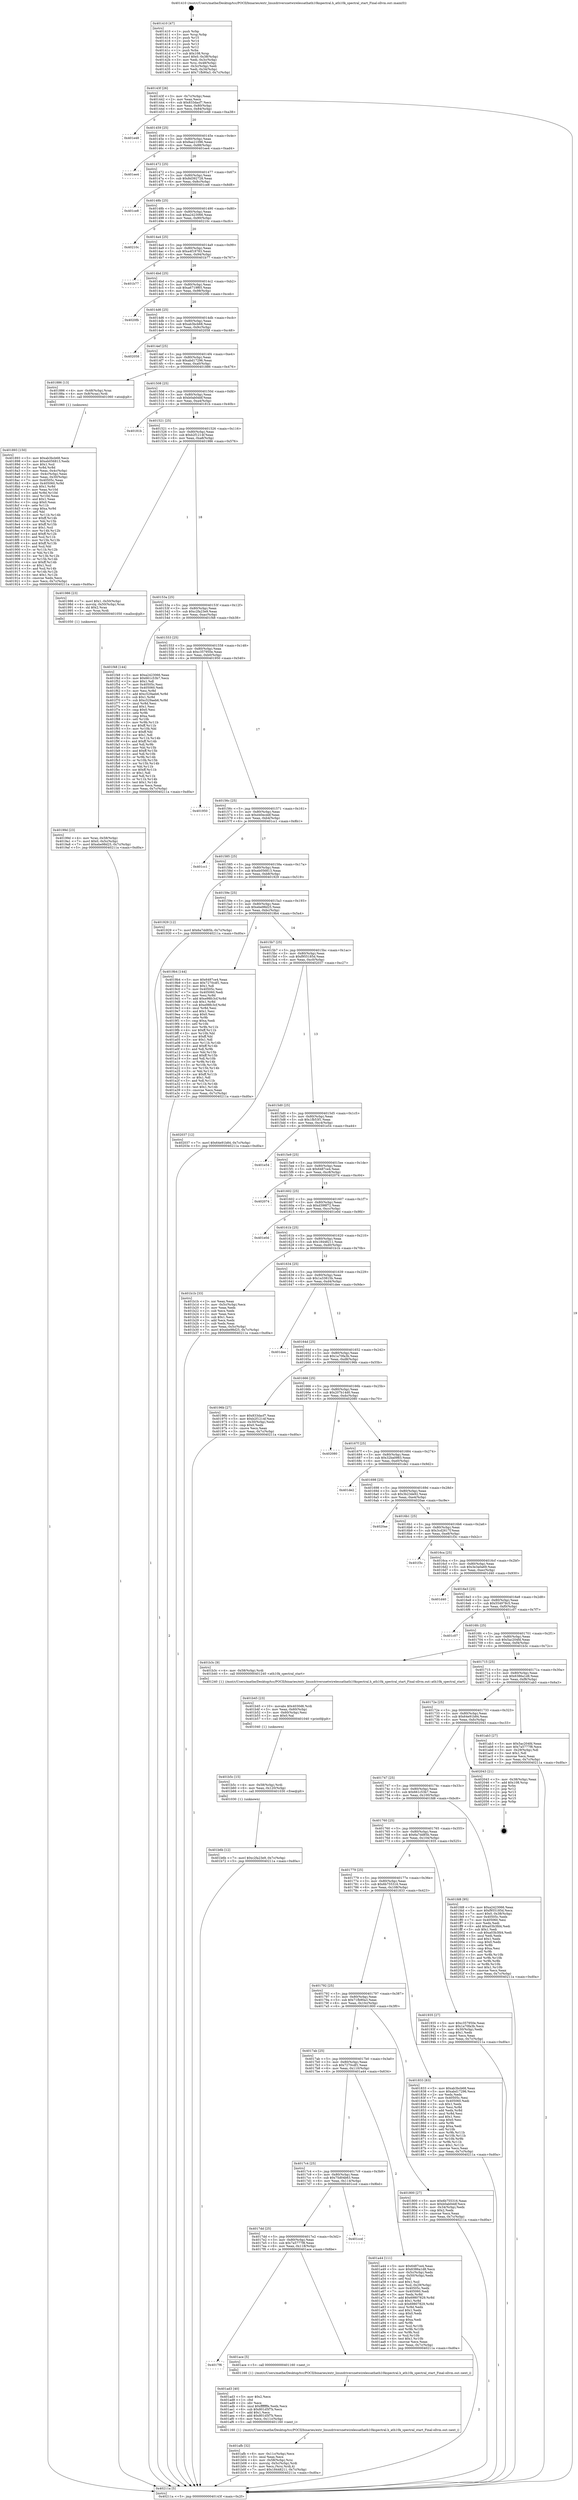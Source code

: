 digraph "0x401410" {
  label = "0x401410 (/mnt/c/Users/mathe/Desktop/tcc/POCII/binaries/extr_linuxdriversnetwirelessathath10kspectral.h_ath10k_spectral_start_Final-ollvm.out::main(0))"
  labelloc = "t"
  node[shape=record]

  Entry [label="",width=0.3,height=0.3,shape=circle,fillcolor=black,style=filled]
  "0x40143f" [label="{
     0x40143f [26]\l
     | [instrs]\l
     &nbsp;&nbsp;0x40143f \<+3\>: mov -0x7c(%rbp),%eax\l
     &nbsp;&nbsp;0x401442 \<+2\>: mov %eax,%ecx\l
     &nbsp;&nbsp;0x401444 \<+6\>: sub $0x833dacf7,%ecx\l
     &nbsp;&nbsp;0x40144a \<+3\>: mov %eax,-0x80(%rbp)\l
     &nbsp;&nbsp;0x40144d \<+6\>: mov %ecx,-0x84(%rbp)\l
     &nbsp;&nbsp;0x401453 \<+6\>: je 0000000000401e48 \<main+0xa38\>\l
  }"]
  "0x401e48" [label="{
     0x401e48\l
  }", style=dashed]
  "0x401459" [label="{
     0x401459 [25]\l
     | [instrs]\l
     &nbsp;&nbsp;0x401459 \<+5\>: jmp 000000000040145e \<main+0x4e\>\l
     &nbsp;&nbsp;0x40145e \<+3\>: mov -0x80(%rbp),%eax\l
     &nbsp;&nbsp;0x401461 \<+5\>: sub $0x8ae21096,%eax\l
     &nbsp;&nbsp;0x401466 \<+6\>: mov %eax,-0x88(%rbp)\l
     &nbsp;&nbsp;0x40146c \<+6\>: je 0000000000401ee4 \<main+0xad4\>\l
  }"]
  Exit [label="",width=0.3,height=0.3,shape=circle,fillcolor=black,style=filled,peripheries=2]
  "0x401ee4" [label="{
     0x401ee4\l
  }", style=dashed]
  "0x401472" [label="{
     0x401472 [25]\l
     | [instrs]\l
     &nbsp;&nbsp;0x401472 \<+5\>: jmp 0000000000401477 \<main+0x67\>\l
     &nbsp;&nbsp;0x401477 \<+3\>: mov -0x80(%rbp),%eax\l
     &nbsp;&nbsp;0x40147a \<+5\>: sub $0x8d392728,%eax\l
     &nbsp;&nbsp;0x40147f \<+6\>: mov %eax,-0x8c(%rbp)\l
     &nbsp;&nbsp;0x401485 \<+6\>: je 0000000000401ce8 \<main+0x8d8\>\l
  }"]
  "0x401b6b" [label="{
     0x401b6b [12]\l
     | [instrs]\l
     &nbsp;&nbsp;0x401b6b \<+7\>: movl $0xc2fa23e9,-0x7c(%rbp)\l
     &nbsp;&nbsp;0x401b72 \<+5\>: jmp 000000000040211a \<main+0xd0a\>\l
  }"]
  "0x401ce8" [label="{
     0x401ce8\l
  }", style=dashed]
  "0x40148b" [label="{
     0x40148b [25]\l
     | [instrs]\l
     &nbsp;&nbsp;0x40148b \<+5\>: jmp 0000000000401490 \<main+0x80\>\l
     &nbsp;&nbsp;0x401490 \<+3\>: mov -0x80(%rbp),%eax\l
     &nbsp;&nbsp;0x401493 \<+5\>: sub $0xa2423066,%eax\l
     &nbsp;&nbsp;0x401498 \<+6\>: mov %eax,-0x90(%rbp)\l
     &nbsp;&nbsp;0x40149e \<+6\>: je 000000000040210c \<main+0xcfc\>\l
  }"]
  "0x401b5c" [label="{
     0x401b5c [15]\l
     | [instrs]\l
     &nbsp;&nbsp;0x401b5c \<+4\>: mov -0x58(%rbp),%rdi\l
     &nbsp;&nbsp;0x401b60 \<+6\>: mov %eax,-0x120(%rbp)\l
     &nbsp;&nbsp;0x401b66 \<+5\>: call 0000000000401030 \<free@plt\>\l
     | [calls]\l
     &nbsp;&nbsp;0x401030 \{1\} (unknown)\l
  }"]
  "0x40210c" [label="{
     0x40210c\l
  }", style=dashed]
  "0x4014a4" [label="{
     0x4014a4 [25]\l
     | [instrs]\l
     &nbsp;&nbsp;0x4014a4 \<+5\>: jmp 00000000004014a9 \<main+0x99\>\l
     &nbsp;&nbsp;0x4014a9 \<+3\>: mov -0x80(%rbp),%eax\l
     &nbsp;&nbsp;0x4014ac \<+5\>: sub $0xa4f18783,%eax\l
     &nbsp;&nbsp;0x4014b1 \<+6\>: mov %eax,-0x94(%rbp)\l
     &nbsp;&nbsp;0x4014b7 \<+6\>: je 0000000000401b77 \<main+0x767\>\l
  }"]
  "0x401b45" [label="{
     0x401b45 [23]\l
     | [instrs]\l
     &nbsp;&nbsp;0x401b45 \<+10\>: movabs $0x4030d6,%rdi\l
     &nbsp;&nbsp;0x401b4f \<+3\>: mov %eax,-0x60(%rbp)\l
     &nbsp;&nbsp;0x401b52 \<+3\>: mov -0x60(%rbp),%esi\l
     &nbsp;&nbsp;0x401b55 \<+2\>: mov $0x0,%al\l
     &nbsp;&nbsp;0x401b57 \<+5\>: call 0000000000401040 \<printf@plt\>\l
     | [calls]\l
     &nbsp;&nbsp;0x401040 \{1\} (unknown)\l
  }"]
  "0x401b77" [label="{
     0x401b77\l
  }", style=dashed]
  "0x4014bd" [label="{
     0x4014bd [25]\l
     | [instrs]\l
     &nbsp;&nbsp;0x4014bd \<+5\>: jmp 00000000004014c2 \<main+0xb2\>\l
     &nbsp;&nbsp;0x4014c2 \<+3\>: mov -0x80(%rbp),%eax\l
     &nbsp;&nbsp;0x4014c5 \<+5\>: sub $0xa6719f65,%eax\l
     &nbsp;&nbsp;0x4014ca \<+6\>: mov %eax,-0x98(%rbp)\l
     &nbsp;&nbsp;0x4014d0 \<+6\>: je 00000000004020fb \<main+0xceb\>\l
  }"]
  "0x401afb" [label="{
     0x401afb [32]\l
     | [instrs]\l
     &nbsp;&nbsp;0x401afb \<+6\>: mov -0x11c(%rbp),%ecx\l
     &nbsp;&nbsp;0x401b01 \<+3\>: imul %eax,%ecx\l
     &nbsp;&nbsp;0x401b04 \<+4\>: mov -0x58(%rbp),%rsi\l
     &nbsp;&nbsp;0x401b08 \<+4\>: movslq -0x5c(%rbp),%rdi\l
     &nbsp;&nbsp;0x401b0c \<+3\>: mov %ecx,(%rsi,%rdi,4)\l
     &nbsp;&nbsp;0x401b0f \<+7\>: movl $0x18448211,-0x7c(%rbp)\l
     &nbsp;&nbsp;0x401b16 \<+5\>: jmp 000000000040211a \<main+0xd0a\>\l
  }"]
  "0x4020fb" [label="{
     0x4020fb\l
  }", style=dashed]
  "0x4014d6" [label="{
     0x4014d6 [25]\l
     | [instrs]\l
     &nbsp;&nbsp;0x4014d6 \<+5\>: jmp 00000000004014db \<main+0xcb\>\l
     &nbsp;&nbsp;0x4014db \<+3\>: mov -0x80(%rbp),%eax\l
     &nbsp;&nbsp;0x4014de \<+5\>: sub $0xab3bcb68,%eax\l
     &nbsp;&nbsp;0x4014e3 \<+6\>: mov %eax,-0x9c(%rbp)\l
     &nbsp;&nbsp;0x4014e9 \<+6\>: je 0000000000402058 \<main+0xc48\>\l
  }"]
  "0x401ad3" [label="{
     0x401ad3 [40]\l
     | [instrs]\l
     &nbsp;&nbsp;0x401ad3 \<+5\>: mov $0x2,%ecx\l
     &nbsp;&nbsp;0x401ad8 \<+1\>: cltd\l
     &nbsp;&nbsp;0x401ad9 \<+2\>: idiv %ecx\l
     &nbsp;&nbsp;0x401adb \<+6\>: imul $0xfffffffe,%edx,%ecx\l
     &nbsp;&nbsp;0x401ae1 \<+6\>: sub $0x801d5f7b,%ecx\l
     &nbsp;&nbsp;0x401ae7 \<+3\>: add $0x1,%ecx\l
     &nbsp;&nbsp;0x401aea \<+6\>: add $0x801d5f7b,%ecx\l
     &nbsp;&nbsp;0x401af0 \<+6\>: mov %ecx,-0x11c(%rbp)\l
     &nbsp;&nbsp;0x401af6 \<+5\>: call 0000000000401160 \<next_i\>\l
     | [calls]\l
     &nbsp;&nbsp;0x401160 \{1\} (/mnt/c/Users/mathe/Desktop/tcc/POCII/binaries/extr_linuxdriversnetwirelessathath10kspectral.h_ath10k_spectral_start_Final-ollvm.out::next_i)\l
  }"]
  "0x402058" [label="{
     0x402058\l
  }", style=dashed]
  "0x4014ef" [label="{
     0x4014ef [25]\l
     | [instrs]\l
     &nbsp;&nbsp;0x4014ef \<+5\>: jmp 00000000004014f4 \<main+0xe4\>\l
     &nbsp;&nbsp;0x4014f4 \<+3\>: mov -0x80(%rbp),%eax\l
     &nbsp;&nbsp;0x4014f7 \<+5\>: sub $0xabd17296,%eax\l
     &nbsp;&nbsp;0x4014fc \<+6\>: mov %eax,-0xa0(%rbp)\l
     &nbsp;&nbsp;0x401502 \<+6\>: je 0000000000401886 \<main+0x476\>\l
  }"]
  "0x4017f6" [label="{
     0x4017f6\l
  }", style=dashed]
  "0x401886" [label="{
     0x401886 [13]\l
     | [instrs]\l
     &nbsp;&nbsp;0x401886 \<+4\>: mov -0x48(%rbp),%rax\l
     &nbsp;&nbsp;0x40188a \<+4\>: mov 0x8(%rax),%rdi\l
     &nbsp;&nbsp;0x40188e \<+5\>: call 0000000000401060 \<atoi@plt\>\l
     | [calls]\l
     &nbsp;&nbsp;0x401060 \{1\} (unknown)\l
  }"]
  "0x401508" [label="{
     0x401508 [25]\l
     | [instrs]\l
     &nbsp;&nbsp;0x401508 \<+5\>: jmp 000000000040150d \<main+0xfd\>\l
     &nbsp;&nbsp;0x40150d \<+3\>: mov -0x80(%rbp),%eax\l
     &nbsp;&nbsp;0x401510 \<+5\>: sub $0xb0ab0ddf,%eax\l
     &nbsp;&nbsp;0x401515 \<+6\>: mov %eax,-0xa4(%rbp)\l
     &nbsp;&nbsp;0x40151b \<+6\>: je 000000000040181b \<main+0x40b\>\l
  }"]
  "0x401ace" [label="{
     0x401ace [5]\l
     | [instrs]\l
     &nbsp;&nbsp;0x401ace \<+5\>: call 0000000000401160 \<next_i\>\l
     | [calls]\l
     &nbsp;&nbsp;0x401160 \{1\} (/mnt/c/Users/mathe/Desktop/tcc/POCII/binaries/extr_linuxdriversnetwirelessathath10kspectral.h_ath10k_spectral_start_Final-ollvm.out::next_i)\l
  }"]
  "0x40181b" [label="{
     0x40181b\l
  }", style=dashed]
  "0x401521" [label="{
     0x401521 [25]\l
     | [instrs]\l
     &nbsp;&nbsp;0x401521 \<+5\>: jmp 0000000000401526 \<main+0x116\>\l
     &nbsp;&nbsp;0x401526 \<+3\>: mov -0x80(%rbp),%eax\l
     &nbsp;&nbsp;0x401529 \<+5\>: sub $0xb2f1214f,%eax\l
     &nbsp;&nbsp;0x40152e \<+6\>: mov %eax,-0xa8(%rbp)\l
     &nbsp;&nbsp;0x401534 \<+6\>: je 0000000000401986 \<main+0x576\>\l
  }"]
  "0x4017dd" [label="{
     0x4017dd [25]\l
     | [instrs]\l
     &nbsp;&nbsp;0x4017dd \<+5\>: jmp 00000000004017e2 \<main+0x3d2\>\l
     &nbsp;&nbsp;0x4017e2 \<+3\>: mov -0x80(%rbp),%eax\l
     &nbsp;&nbsp;0x4017e5 \<+5\>: sub $0x7a5777f8,%eax\l
     &nbsp;&nbsp;0x4017ea \<+6\>: mov %eax,-0x118(%rbp)\l
     &nbsp;&nbsp;0x4017f0 \<+6\>: je 0000000000401ace \<main+0x6be\>\l
  }"]
  "0x401986" [label="{
     0x401986 [23]\l
     | [instrs]\l
     &nbsp;&nbsp;0x401986 \<+7\>: movl $0x1,-0x50(%rbp)\l
     &nbsp;&nbsp;0x40198d \<+4\>: movslq -0x50(%rbp),%rax\l
     &nbsp;&nbsp;0x401991 \<+4\>: shl $0x2,%rax\l
     &nbsp;&nbsp;0x401995 \<+3\>: mov %rax,%rdi\l
     &nbsp;&nbsp;0x401998 \<+5\>: call 0000000000401050 \<malloc@plt\>\l
     | [calls]\l
     &nbsp;&nbsp;0x401050 \{1\} (unknown)\l
  }"]
  "0x40153a" [label="{
     0x40153a [25]\l
     | [instrs]\l
     &nbsp;&nbsp;0x40153a \<+5\>: jmp 000000000040153f \<main+0x12f\>\l
     &nbsp;&nbsp;0x40153f \<+3\>: mov -0x80(%rbp),%eax\l
     &nbsp;&nbsp;0x401542 \<+5\>: sub $0xc2fa23e9,%eax\l
     &nbsp;&nbsp;0x401547 \<+6\>: mov %eax,-0xac(%rbp)\l
     &nbsp;&nbsp;0x40154d \<+6\>: je 0000000000401f48 \<main+0xb38\>\l
  }"]
  "0x401ccd" [label="{
     0x401ccd\l
  }", style=dashed]
  "0x401f48" [label="{
     0x401f48 [144]\l
     | [instrs]\l
     &nbsp;&nbsp;0x401f48 \<+5\>: mov $0xa2423066,%eax\l
     &nbsp;&nbsp;0x401f4d \<+5\>: mov $0x661c53b7,%ecx\l
     &nbsp;&nbsp;0x401f52 \<+2\>: mov $0x1,%dl\l
     &nbsp;&nbsp;0x401f54 \<+7\>: mov 0x40505c,%esi\l
     &nbsp;&nbsp;0x401f5b \<+7\>: mov 0x405060,%edi\l
     &nbsp;&nbsp;0x401f62 \<+3\>: mov %esi,%r8d\l
     &nbsp;&nbsp;0x401f65 \<+7\>: add $0xc529aeb6,%r8d\l
     &nbsp;&nbsp;0x401f6c \<+4\>: sub $0x1,%r8d\l
     &nbsp;&nbsp;0x401f70 \<+7\>: sub $0xc529aeb6,%r8d\l
     &nbsp;&nbsp;0x401f77 \<+4\>: imul %r8d,%esi\l
     &nbsp;&nbsp;0x401f7b \<+3\>: and $0x1,%esi\l
     &nbsp;&nbsp;0x401f7e \<+3\>: cmp $0x0,%esi\l
     &nbsp;&nbsp;0x401f81 \<+4\>: sete %r9b\l
     &nbsp;&nbsp;0x401f85 \<+3\>: cmp $0xa,%edi\l
     &nbsp;&nbsp;0x401f88 \<+4\>: setl %r10b\l
     &nbsp;&nbsp;0x401f8c \<+3\>: mov %r9b,%r11b\l
     &nbsp;&nbsp;0x401f8f \<+4\>: xor $0xff,%r11b\l
     &nbsp;&nbsp;0x401f93 \<+3\>: mov %r10b,%bl\l
     &nbsp;&nbsp;0x401f96 \<+3\>: xor $0xff,%bl\l
     &nbsp;&nbsp;0x401f99 \<+3\>: xor $0x1,%dl\l
     &nbsp;&nbsp;0x401f9c \<+3\>: mov %r11b,%r14b\l
     &nbsp;&nbsp;0x401f9f \<+4\>: and $0xff,%r14b\l
     &nbsp;&nbsp;0x401fa3 \<+3\>: and %dl,%r9b\l
     &nbsp;&nbsp;0x401fa6 \<+3\>: mov %bl,%r15b\l
     &nbsp;&nbsp;0x401fa9 \<+4\>: and $0xff,%r15b\l
     &nbsp;&nbsp;0x401fad \<+3\>: and %dl,%r10b\l
     &nbsp;&nbsp;0x401fb0 \<+3\>: or %r9b,%r14b\l
     &nbsp;&nbsp;0x401fb3 \<+3\>: or %r10b,%r15b\l
     &nbsp;&nbsp;0x401fb6 \<+3\>: xor %r15b,%r14b\l
     &nbsp;&nbsp;0x401fb9 \<+3\>: or %bl,%r11b\l
     &nbsp;&nbsp;0x401fbc \<+4\>: xor $0xff,%r11b\l
     &nbsp;&nbsp;0x401fc0 \<+3\>: or $0x1,%dl\l
     &nbsp;&nbsp;0x401fc3 \<+3\>: and %dl,%r11b\l
     &nbsp;&nbsp;0x401fc6 \<+3\>: or %r11b,%r14b\l
     &nbsp;&nbsp;0x401fc9 \<+4\>: test $0x1,%r14b\l
     &nbsp;&nbsp;0x401fcd \<+3\>: cmovne %ecx,%eax\l
     &nbsp;&nbsp;0x401fd0 \<+3\>: mov %eax,-0x7c(%rbp)\l
     &nbsp;&nbsp;0x401fd3 \<+5\>: jmp 000000000040211a \<main+0xd0a\>\l
  }"]
  "0x401553" [label="{
     0x401553 [25]\l
     | [instrs]\l
     &nbsp;&nbsp;0x401553 \<+5\>: jmp 0000000000401558 \<main+0x148\>\l
     &nbsp;&nbsp;0x401558 \<+3\>: mov -0x80(%rbp),%eax\l
     &nbsp;&nbsp;0x40155b \<+5\>: sub $0xc357950e,%eax\l
     &nbsp;&nbsp;0x401560 \<+6\>: mov %eax,-0xb0(%rbp)\l
     &nbsp;&nbsp;0x401566 \<+6\>: je 0000000000401950 \<main+0x540\>\l
  }"]
  "0x4017c4" [label="{
     0x4017c4 [25]\l
     | [instrs]\l
     &nbsp;&nbsp;0x4017c4 \<+5\>: jmp 00000000004017c9 \<main+0x3b9\>\l
     &nbsp;&nbsp;0x4017c9 \<+3\>: mov -0x80(%rbp),%eax\l
     &nbsp;&nbsp;0x4017cc \<+5\>: sub $0x75d04b63,%eax\l
     &nbsp;&nbsp;0x4017d1 \<+6\>: mov %eax,-0x114(%rbp)\l
     &nbsp;&nbsp;0x4017d7 \<+6\>: je 0000000000401ccd \<main+0x8bd\>\l
  }"]
  "0x401950" [label="{
     0x401950\l
  }", style=dashed]
  "0x40156c" [label="{
     0x40156c [25]\l
     | [instrs]\l
     &nbsp;&nbsp;0x40156c \<+5\>: jmp 0000000000401571 \<main+0x161\>\l
     &nbsp;&nbsp;0x401571 \<+3\>: mov -0x80(%rbp),%eax\l
     &nbsp;&nbsp;0x401574 \<+5\>: sub $0xd40ecddf,%eax\l
     &nbsp;&nbsp;0x401579 \<+6\>: mov %eax,-0xb4(%rbp)\l
     &nbsp;&nbsp;0x40157f \<+6\>: je 0000000000401cc1 \<main+0x8b1\>\l
  }"]
  "0x401a44" [label="{
     0x401a44 [111]\l
     | [instrs]\l
     &nbsp;&nbsp;0x401a44 \<+5\>: mov $0x6487ce4,%eax\l
     &nbsp;&nbsp;0x401a49 \<+5\>: mov $0x6386a1d8,%ecx\l
     &nbsp;&nbsp;0x401a4e \<+3\>: mov -0x5c(%rbp),%edx\l
     &nbsp;&nbsp;0x401a51 \<+3\>: cmp -0x50(%rbp),%edx\l
     &nbsp;&nbsp;0x401a54 \<+4\>: setl %sil\l
     &nbsp;&nbsp;0x401a58 \<+4\>: and $0x1,%sil\l
     &nbsp;&nbsp;0x401a5c \<+4\>: mov %sil,-0x29(%rbp)\l
     &nbsp;&nbsp;0x401a60 \<+7\>: mov 0x40505c,%edx\l
     &nbsp;&nbsp;0x401a67 \<+7\>: mov 0x405060,%edi\l
     &nbsp;&nbsp;0x401a6e \<+3\>: mov %edx,%r8d\l
     &nbsp;&nbsp;0x401a71 \<+7\>: add $0x69807829,%r8d\l
     &nbsp;&nbsp;0x401a78 \<+4\>: sub $0x1,%r8d\l
     &nbsp;&nbsp;0x401a7c \<+7\>: sub $0x69807829,%r8d\l
     &nbsp;&nbsp;0x401a83 \<+4\>: imul %r8d,%edx\l
     &nbsp;&nbsp;0x401a87 \<+3\>: and $0x1,%edx\l
     &nbsp;&nbsp;0x401a8a \<+3\>: cmp $0x0,%edx\l
     &nbsp;&nbsp;0x401a8d \<+4\>: sete %sil\l
     &nbsp;&nbsp;0x401a91 \<+3\>: cmp $0xa,%edi\l
     &nbsp;&nbsp;0x401a94 \<+4\>: setl %r9b\l
     &nbsp;&nbsp;0x401a98 \<+3\>: mov %sil,%r10b\l
     &nbsp;&nbsp;0x401a9b \<+3\>: and %r9b,%r10b\l
     &nbsp;&nbsp;0x401a9e \<+3\>: xor %r9b,%sil\l
     &nbsp;&nbsp;0x401aa1 \<+3\>: or %sil,%r10b\l
     &nbsp;&nbsp;0x401aa4 \<+4\>: test $0x1,%r10b\l
     &nbsp;&nbsp;0x401aa8 \<+3\>: cmovne %ecx,%eax\l
     &nbsp;&nbsp;0x401aab \<+3\>: mov %eax,-0x7c(%rbp)\l
     &nbsp;&nbsp;0x401aae \<+5\>: jmp 000000000040211a \<main+0xd0a\>\l
  }"]
  "0x401cc1" [label="{
     0x401cc1\l
  }", style=dashed]
  "0x401585" [label="{
     0x401585 [25]\l
     | [instrs]\l
     &nbsp;&nbsp;0x401585 \<+5\>: jmp 000000000040158a \<main+0x17a\>\l
     &nbsp;&nbsp;0x40158a \<+3\>: mov -0x80(%rbp),%eax\l
     &nbsp;&nbsp;0x40158d \<+5\>: sub $0xeb056813,%eax\l
     &nbsp;&nbsp;0x401592 \<+6\>: mov %eax,-0xb8(%rbp)\l
     &nbsp;&nbsp;0x401598 \<+6\>: je 0000000000401929 \<main+0x519\>\l
  }"]
  "0x40199d" [label="{
     0x40199d [23]\l
     | [instrs]\l
     &nbsp;&nbsp;0x40199d \<+4\>: mov %rax,-0x58(%rbp)\l
     &nbsp;&nbsp;0x4019a1 \<+7\>: movl $0x0,-0x5c(%rbp)\l
     &nbsp;&nbsp;0x4019a8 \<+7\>: movl $0xebe98d25,-0x7c(%rbp)\l
     &nbsp;&nbsp;0x4019af \<+5\>: jmp 000000000040211a \<main+0xd0a\>\l
  }"]
  "0x401929" [label="{
     0x401929 [12]\l
     | [instrs]\l
     &nbsp;&nbsp;0x401929 \<+7\>: movl $0x6a7dd85b,-0x7c(%rbp)\l
     &nbsp;&nbsp;0x401930 \<+5\>: jmp 000000000040211a \<main+0xd0a\>\l
  }"]
  "0x40159e" [label="{
     0x40159e [25]\l
     | [instrs]\l
     &nbsp;&nbsp;0x40159e \<+5\>: jmp 00000000004015a3 \<main+0x193\>\l
     &nbsp;&nbsp;0x4015a3 \<+3\>: mov -0x80(%rbp),%eax\l
     &nbsp;&nbsp;0x4015a6 \<+5\>: sub $0xebe98d25,%eax\l
     &nbsp;&nbsp;0x4015ab \<+6\>: mov %eax,-0xbc(%rbp)\l
     &nbsp;&nbsp;0x4015b1 \<+6\>: je 00000000004019b4 \<main+0x5a4\>\l
  }"]
  "0x401893" [label="{
     0x401893 [150]\l
     | [instrs]\l
     &nbsp;&nbsp;0x401893 \<+5\>: mov $0xab3bcb68,%ecx\l
     &nbsp;&nbsp;0x401898 \<+5\>: mov $0xeb056813,%edx\l
     &nbsp;&nbsp;0x40189d \<+3\>: mov $0x1,%sil\l
     &nbsp;&nbsp;0x4018a0 \<+3\>: xor %r8d,%r8d\l
     &nbsp;&nbsp;0x4018a3 \<+3\>: mov %eax,-0x4c(%rbp)\l
     &nbsp;&nbsp;0x4018a6 \<+3\>: mov -0x4c(%rbp),%eax\l
     &nbsp;&nbsp;0x4018a9 \<+3\>: mov %eax,-0x30(%rbp)\l
     &nbsp;&nbsp;0x4018ac \<+7\>: mov 0x40505c,%eax\l
     &nbsp;&nbsp;0x4018b3 \<+8\>: mov 0x405060,%r9d\l
     &nbsp;&nbsp;0x4018bb \<+4\>: sub $0x1,%r8d\l
     &nbsp;&nbsp;0x4018bf \<+3\>: mov %eax,%r10d\l
     &nbsp;&nbsp;0x4018c2 \<+3\>: add %r8d,%r10d\l
     &nbsp;&nbsp;0x4018c5 \<+4\>: imul %r10d,%eax\l
     &nbsp;&nbsp;0x4018c9 \<+3\>: and $0x1,%eax\l
     &nbsp;&nbsp;0x4018cc \<+3\>: cmp $0x0,%eax\l
     &nbsp;&nbsp;0x4018cf \<+4\>: sete %r11b\l
     &nbsp;&nbsp;0x4018d3 \<+4\>: cmp $0xa,%r9d\l
     &nbsp;&nbsp;0x4018d7 \<+3\>: setl %bl\l
     &nbsp;&nbsp;0x4018da \<+3\>: mov %r11b,%r14b\l
     &nbsp;&nbsp;0x4018dd \<+4\>: xor $0xff,%r14b\l
     &nbsp;&nbsp;0x4018e1 \<+3\>: mov %bl,%r15b\l
     &nbsp;&nbsp;0x4018e4 \<+4\>: xor $0xff,%r15b\l
     &nbsp;&nbsp;0x4018e8 \<+4\>: xor $0x1,%sil\l
     &nbsp;&nbsp;0x4018ec \<+3\>: mov %r14b,%r12b\l
     &nbsp;&nbsp;0x4018ef \<+4\>: and $0xff,%r12b\l
     &nbsp;&nbsp;0x4018f3 \<+3\>: and %sil,%r11b\l
     &nbsp;&nbsp;0x4018f6 \<+3\>: mov %r15b,%r13b\l
     &nbsp;&nbsp;0x4018f9 \<+4\>: and $0xff,%r13b\l
     &nbsp;&nbsp;0x4018fd \<+3\>: and %sil,%bl\l
     &nbsp;&nbsp;0x401900 \<+3\>: or %r11b,%r12b\l
     &nbsp;&nbsp;0x401903 \<+3\>: or %bl,%r13b\l
     &nbsp;&nbsp;0x401906 \<+3\>: xor %r13b,%r12b\l
     &nbsp;&nbsp;0x401909 \<+3\>: or %r15b,%r14b\l
     &nbsp;&nbsp;0x40190c \<+4\>: xor $0xff,%r14b\l
     &nbsp;&nbsp;0x401910 \<+4\>: or $0x1,%sil\l
     &nbsp;&nbsp;0x401914 \<+3\>: and %sil,%r14b\l
     &nbsp;&nbsp;0x401917 \<+3\>: or %r14b,%r12b\l
     &nbsp;&nbsp;0x40191a \<+4\>: test $0x1,%r12b\l
     &nbsp;&nbsp;0x40191e \<+3\>: cmovne %edx,%ecx\l
     &nbsp;&nbsp;0x401921 \<+3\>: mov %ecx,-0x7c(%rbp)\l
     &nbsp;&nbsp;0x401924 \<+5\>: jmp 000000000040211a \<main+0xd0a\>\l
  }"]
  "0x4019b4" [label="{
     0x4019b4 [144]\l
     | [instrs]\l
     &nbsp;&nbsp;0x4019b4 \<+5\>: mov $0x6487ce4,%eax\l
     &nbsp;&nbsp;0x4019b9 \<+5\>: mov $0x7270cdf1,%ecx\l
     &nbsp;&nbsp;0x4019be \<+2\>: mov $0x1,%dl\l
     &nbsp;&nbsp;0x4019c0 \<+7\>: mov 0x40505c,%esi\l
     &nbsp;&nbsp;0x4019c7 \<+7\>: mov 0x405060,%edi\l
     &nbsp;&nbsp;0x4019ce \<+3\>: mov %esi,%r8d\l
     &nbsp;&nbsp;0x4019d1 \<+7\>: add $0xe98fc3cf,%r8d\l
     &nbsp;&nbsp;0x4019d8 \<+4\>: sub $0x1,%r8d\l
     &nbsp;&nbsp;0x4019dc \<+7\>: sub $0xe98fc3cf,%r8d\l
     &nbsp;&nbsp;0x4019e3 \<+4\>: imul %r8d,%esi\l
     &nbsp;&nbsp;0x4019e7 \<+3\>: and $0x1,%esi\l
     &nbsp;&nbsp;0x4019ea \<+3\>: cmp $0x0,%esi\l
     &nbsp;&nbsp;0x4019ed \<+4\>: sete %r9b\l
     &nbsp;&nbsp;0x4019f1 \<+3\>: cmp $0xa,%edi\l
     &nbsp;&nbsp;0x4019f4 \<+4\>: setl %r10b\l
     &nbsp;&nbsp;0x4019f8 \<+3\>: mov %r9b,%r11b\l
     &nbsp;&nbsp;0x4019fb \<+4\>: xor $0xff,%r11b\l
     &nbsp;&nbsp;0x4019ff \<+3\>: mov %r10b,%bl\l
     &nbsp;&nbsp;0x401a02 \<+3\>: xor $0xff,%bl\l
     &nbsp;&nbsp;0x401a05 \<+3\>: xor $0x1,%dl\l
     &nbsp;&nbsp;0x401a08 \<+3\>: mov %r11b,%r14b\l
     &nbsp;&nbsp;0x401a0b \<+4\>: and $0xff,%r14b\l
     &nbsp;&nbsp;0x401a0f \<+3\>: and %dl,%r9b\l
     &nbsp;&nbsp;0x401a12 \<+3\>: mov %bl,%r15b\l
     &nbsp;&nbsp;0x401a15 \<+4\>: and $0xff,%r15b\l
     &nbsp;&nbsp;0x401a19 \<+3\>: and %dl,%r10b\l
     &nbsp;&nbsp;0x401a1c \<+3\>: or %r9b,%r14b\l
     &nbsp;&nbsp;0x401a1f \<+3\>: or %r10b,%r15b\l
     &nbsp;&nbsp;0x401a22 \<+3\>: xor %r15b,%r14b\l
     &nbsp;&nbsp;0x401a25 \<+3\>: or %bl,%r11b\l
     &nbsp;&nbsp;0x401a28 \<+4\>: xor $0xff,%r11b\l
     &nbsp;&nbsp;0x401a2c \<+3\>: or $0x1,%dl\l
     &nbsp;&nbsp;0x401a2f \<+3\>: and %dl,%r11b\l
     &nbsp;&nbsp;0x401a32 \<+3\>: or %r11b,%r14b\l
     &nbsp;&nbsp;0x401a35 \<+4\>: test $0x1,%r14b\l
     &nbsp;&nbsp;0x401a39 \<+3\>: cmovne %ecx,%eax\l
     &nbsp;&nbsp;0x401a3c \<+3\>: mov %eax,-0x7c(%rbp)\l
     &nbsp;&nbsp;0x401a3f \<+5\>: jmp 000000000040211a \<main+0xd0a\>\l
  }"]
  "0x4015b7" [label="{
     0x4015b7 [25]\l
     | [instrs]\l
     &nbsp;&nbsp;0x4015b7 \<+5\>: jmp 00000000004015bc \<main+0x1ac\>\l
     &nbsp;&nbsp;0x4015bc \<+3\>: mov -0x80(%rbp),%eax\l
     &nbsp;&nbsp;0x4015bf \<+5\>: sub $0xf955185d,%eax\l
     &nbsp;&nbsp;0x4015c4 \<+6\>: mov %eax,-0xc0(%rbp)\l
     &nbsp;&nbsp;0x4015ca \<+6\>: je 0000000000402037 \<main+0xc27\>\l
  }"]
  "0x401410" [label="{
     0x401410 [47]\l
     | [instrs]\l
     &nbsp;&nbsp;0x401410 \<+1\>: push %rbp\l
     &nbsp;&nbsp;0x401411 \<+3\>: mov %rsp,%rbp\l
     &nbsp;&nbsp;0x401414 \<+2\>: push %r15\l
     &nbsp;&nbsp;0x401416 \<+2\>: push %r14\l
     &nbsp;&nbsp;0x401418 \<+2\>: push %r13\l
     &nbsp;&nbsp;0x40141a \<+2\>: push %r12\l
     &nbsp;&nbsp;0x40141c \<+1\>: push %rbx\l
     &nbsp;&nbsp;0x40141d \<+7\>: sub $0x108,%rsp\l
     &nbsp;&nbsp;0x401424 \<+7\>: movl $0x0,-0x38(%rbp)\l
     &nbsp;&nbsp;0x40142b \<+3\>: mov %edi,-0x3c(%rbp)\l
     &nbsp;&nbsp;0x40142e \<+4\>: mov %rsi,-0x48(%rbp)\l
     &nbsp;&nbsp;0x401432 \<+3\>: mov -0x3c(%rbp),%edi\l
     &nbsp;&nbsp;0x401435 \<+3\>: mov %edi,-0x34(%rbp)\l
     &nbsp;&nbsp;0x401438 \<+7\>: movl $0x71fb90a3,-0x7c(%rbp)\l
  }"]
  "0x402037" [label="{
     0x402037 [12]\l
     | [instrs]\l
     &nbsp;&nbsp;0x402037 \<+7\>: movl $0x64e91b84,-0x7c(%rbp)\l
     &nbsp;&nbsp;0x40203e \<+5\>: jmp 000000000040211a \<main+0xd0a\>\l
  }"]
  "0x4015d0" [label="{
     0x4015d0 [25]\l
     | [instrs]\l
     &nbsp;&nbsp;0x4015d0 \<+5\>: jmp 00000000004015d5 \<main+0x1c5\>\l
     &nbsp;&nbsp;0x4015d5 \<+3\>: mov -0x80(%rbp),%eax\l
     &nbsp;&nbsp;0x4015d8 \<+5\>: sub $0x1fb53f1,%eax\l
     &nbsp;&nbsp;0x4015dd \<+6\>: mov %eax,-0xc4(%rbp)\l
     &nbsp;&nbsp;0x4015e3 \<+6\>: je 0000000000401e54 \<main+0xa44\>\l
  }"]
  "0x40211a" [label="{
     0x40211a [5]\l
     | [instrs]\l
     &nbsp;&nbsp;0x40211a \<+5\>: jmp 000000000040143f \<main+0x2f\>\l
  }"]
  "0x401e54" [label="{
     0x401e54\l
  }", style=dashed]
  "0x4015e9" [label="{
     0x4015e9 [25]\l
     | [instrs]\l
     &nbsp;&nbsp;0x4015e9 \<+5\>: jmp 00000000004015ee \<main+0x1de\>\l
     &nbsp;&nbsp;0x4015ee \<+3\>: mov -0x80(%rbp),%eax\l
     &nbsp;&nbsp;0x4015f1 \<+5\>: sub $0x6487ce4,%eax\l
     &nbsp;&nbsp;0x4015f6 \<+6\>: mov %eax,-0xc8(%rbp)\l
     &nbsp;&nbsp;0x4015fc \<+6\>: je 0000000000402074 \<main+0xc64\>\l
  }"]
  "0x4017ab" [label="{
     0x4017ab [25]\l
     | [instrs]\l
     &nbsp;&nbsp;0x4017ab \<+5\>: jmp 00000000004017b0 \<main+0x3a0\>\l
     &nbsp;&nbsp;0x4017b0 \<+3\>: mov -0x80(%rbp),%eax\l
     &nbsp;&nbsp;0x4017b3 \<+5\>: sub $0x7270cdf1,%eax\l
     &nbsp;&nbsp;0x4017b8 \<+6\>: mov %eax,-0x110(%rbp)\l
     &nbsp;&nbsp;0x4017be \<+6\>: je 0000000000401a44 \<main+0x634\>\l
  }"]
  "0x402074" [label="{
     0x402074\l
  }", style=dashed]
  "0x401602" [label="{
     0x401602 [25]\l
     | [instrs]\l
     &nbsp;&nbsp;0x401602 \<+5\>: jmp 0000000000401607 \<main+0x1f7\>\l
     &nbsp;&nbsp;0x401607 \<+3\>: mov -0x80(%rbp),%eax\l
     &nbsp;&nbsp;0x40160a \<+5\>: sub $0xd398f72,%eax\l
     &nbsp;&nbsp;0x40160f \<+6\>: mov %eax,-0xcc(%rbp)\l
     &nbsp;&nbsp;0x401615 \<+6\>: je 0000000000401e0d \<main+0x9fd\>\l
  }"]
  "0x401800" [label="{
     0x401800 [27]\l
     | [instrs]\l
     &nbsp;&nbsp;0x401800 \<+5\>: mov $0x6b755316,%eax\l
     &nbsp;&nbsp;0x401805 \<+5\>: mov $0xb0ab0ddf,%ecx\l
     &nbsp;&nbsp;0x40180a \<+3\>: mov -0x34(%rbp),%edx\l
     &nbsp;&nbsp;0x40180d \<+3\>: cmp $0x2,%edx\l
     &nbsp;&nbsp;0x401810 \<+3\>: cmovne %ecx,%eax\l
     &nbsp;&nbsp;0x401813 \<+3\>: mov %eax,-0x7c(%rbp)\l
     &nbsp;&nbsp;0x401816 \<+5\>: jmp 000000000040211a \<main+0xd0a\>\l
  }"]
  "0x401e0d" [label="{
     0x401e0d\l
  }", style=dashed]
  "0x40161b" [label="{
     0x40161b [25]\l
     | [instrs]\l
     &nbsp;&nbsp;0x40161b \<+5\>: jmp 0000000000401620 \<main+0x210\>\l
     &nbsp;&nbsp;0x401620 \<+3\>: mov -0x80(%rbp),%eax\l
     &nbsp;&nbsp;0x401623 \<+5\>: sub $0x18448211,%eax\l
     &nbsp;&nbsp;0x401628 \<+6\>: mov %eax,-0xd0(%rbp)\l
     &nbsp;&nbsp;0x40162e \<+6\>: je 0000000000401b1b \<main+0x70b\>\l
  }"]
  "0x401792" [label="{
     0x401792 [25]\l
     | [instrs]\l
     &nbsp;&nbsp;0x401792 \<+5\>: jmp 0000000000401797 \<main+0x387\>\l
     &nbsp;&nbsp;0x401797 \<+3\>: mov -0x80(%rbp),%eax\l
     &nbsp;&nbsp;0x40179a \<+5\>: sub $0x71fb90a3,%eax\l
     &nbsp;&nbsp;0x40179f \<+6\>: mov %eax,-0x10c(%rbp)\l
     &nbsp;&nbsp;0x4017a5 \<+6\>: je 0000000000401800 \<main+0x3f0\>\l
  }"]
  "0x401b1b" [label="{
     0x401b1b [33]\l
     | [instrs]\l
     &nbsp;&nbsp;0x401b1b \<+2\>: xor %eax,%eax\l
     &nbsp;&nbsp;0x401b1d \<+3\>: mov -0x5c(%rbp),%ecx\l
     &nbsp;&nbsp;0x401b20 \<+2\>: mov %eax,%edx\l
     &nbsp;&nbsp;0x401b22 \<+2\>: sub %ecx,%edx\l
     &nbsp;&nbsp;0x401b24 \<+2\>: mov %eax,%ecx\l
     &nbsp;&nbsp;0x401b26 \<+3\>: sub $0x1,%ecx\l
     &nbsp;&nbsp;0x401b29 \<+2\>: add %ecx,%edx\l
     &nbsp;&nbsp;0x401b2b \<+2\>: sub %edx,%eax\l
     &nbsp;&nbsp;0x401b2d \<+3\>: mov %eax,-0x5c(%rbp)\l
     &nbsp;&nbsp;0x401b30 \<+7\>: movl $0xebe98d25,-0x7c(%rbp)\l
     &nbsp;&nbsp;0x401b37 \<+5\>: jmp 000000000040211a \<main+0xd0a\>\l
  }"]
  "0x401634" [label="{
     0x401634 [25]\l
     | [instrs]\l
     &nbsp;&nbsp;0x401634 \<+5\>: jmp 0000000000401639 \<main+0x229\>\l
     &nbsp;&nbsp;0x401639 \<+3\>: mov -0x80(%rbp),%eax\l
     &nbsp;&nbsp;0x40163c \<+5\>: sub $0x1a33815b,%eax\l
     &nbsp;&nbsp;0x401641 \<+6\>: mov %eax,-0xd4(%rbp)\l
     &nbsp;&nbsp;0x401647 \<+6\>: je 0000000000401dee \<main+0x9de\>\l
  }"]
  "0x401833" [label="{
     0x401833 [83]\l
     | [instrs]\l
     &nbsp;&nbsp;0x401833 \<+5\>: mov $0xab3bcb68,%eax\l
     &nbsp;&nbsp;0x401838 \<+5\>: mov $0xabd17296,%ecx\l
     &nbsp;&nbsp;0x40183d \<+2\>: xor %edx,%edx\l
     &nbsp;&nbsp;0x40183f \<+7\>: mov 0x40505c,%esi\l
     &nbsp;&nbsp;0x401846 \<+7\>: mov 0x405060,%edi\l
     &nbsp;&nbsp;0x40184d \<+3\>: sub $0x1,%edx\l
     &nbsp;&nbsp;0x401850 \<+3\>: mov %esi,%r8d\l
     &nbsp;&nbsp;0x401853 \<+3\>: add %edx,%r8d\l
     &nbsp;&nbsp;0x401856 \<+4\>: imul %r8d,%esi\l
     &nbsp;&nbsp;0x40185a \<+3\>: and $0x1,%esi\l
     &nbsp;&nbsp;0x40185d \<+3\>: cmp $0x0,%esi\l
     &nbsp;&nbsp;0x401860 \<+4\>: sete %r9b\l
     &nbsp;&nbsp;0x401864 \<+3\>: cmp $0xa,%edi\l
     &nbsp;&nbsp;0x401867 \<+4\>: setl %r10b\l
     &nbsp;&nbsp;0x40186b \<+3\>: mov %r9b,%r11b\l
     &nbsp;&nbsp;0x40186e \<+3\>: and %r10b,%r11b\l
     &nbsp;&nbsp;0x401871 \<+3\>: xor %r10b,%r9b\l
     &nbsp;&nbsp;0x401874 \<+3\>: or %r9b,%r11b\l
     &nbsp;&nbsp;0x401877 \<+4\>: test $0x1,%r11b\l
     &nbsp;&nbsp;0x40187b \<+3\>: cmovne %ecx,%eax\l
     &nbsp;&nbsp;0x40187e \<+3\>: mov %eax,-0x7c(%rbp)\l
     &nbsp;&nbsp;0x401881 \<+5\>: jmp 000000000040211a \<main+0xd0a\>\l
  }"]
  "0x401dee" [label="{
     0x401dee\l
  }", style=dashed]
  "0x40164d" [label="{
     0x40164d [25]\l
     | [instrs]\l
     &nbsp;&nbsp;0x40164d \<+5\>: jmp 0000000000401652 \<main+0x242\>\l
     &nbsp;&nbsp;0x401652 \<+3\>: mov -0x80(%rbp),%eax\l
     &nbsp;&nbsp;0x401655 \<+5\>: sub $0x1a70fa3b,%eax\l
     &nbsp;&nbsp;0x40165a \<+6\>: mov %eax,-0xd8(%rbp)\l
     &nbsp;&nbsp;0x401660 \<+6\>: je 000000000040196b \<main+0x55b\>\l
  }"]
  "0x401779" [label="{
     0x401779 [25]\l
     | [instrs]\l
     &nbsp;&nbsp;0x401779 \<+5\>: jmp 000000000040177e \<main+0x36e\>\l
     &nbsp;&nbsp;0x40177e \<+3\>: mov -0x80(%rbp),%eax\l
     &nbsp;&nbsp;0x401781 \<+5\>: sub $0x6b755316,%eax\l
     &nbsp;&nbsp;0x401786 \<+6\>: mov %eax,-0x108(%rbp)\l
     &nbsp;&nbsp;0x40178c \<+6\>: je 0000000000401833 \<main+0x423\>\l
  }"]
  "0x40196b" [label="{
     0x40196b [27]\l
     | [instrs]\l
     &nbsp;&nbsp;0x40196b \<+5\>: mov $0x833dacf7,%eax\l
     &nbsp;&nbsp;0x401970 \<+5\>: mov $0xb2f1214f,%ecx\l
     &nbsp;&nbsp;0x401975 \<+3\>: mov -0x30(%rbp),%edx\l
     &nbsp;&nbsp;0x401978 \<+3\>: cmp $0x0,%edx\l
     &nbsp;&nbsp;0x40197b \<+3\>: cmove %ecx,%eax\l
     &nbsp;&nbsp;0x40197e \<+3\>: mov %eax,-0x7c(%rbp)\l
     &nbsp;&nbsp;0x401981 \<+5\>: jmp 000000000040211a \<main+0xd0a\>\l
  }"]
  "0x401666" [label="{
     0x401666 [25]\l
     | [instrs]\l
     &nbsp;&nbsp;0x401666 \<+5\>: jmp 000000000040166b \<main+0x25b\>\l
     &nbsp;&nbsp;0x40166b \<+3\>: mov -0x80(%rbp),%eax\l
     &nbsp;&nbsp;0x40166e \<+5\>: sub $0x207b14d0,%eax\l
     &nbsp;&nbsp;0x401673 \<+6\>: mov %eax,-0xdc(%rbp)\l
     &nbsp;&nbsp;0x401679 \<+6\>: je 0000000000402080 \<main+0xc70\>\l
  }"]
  "0x401935" [label="{
     0x401935 [27]\l
     | [instrs]\l
     &nbsp;&nbsp;0x401935 \<+5\>: mov $0xc357950e,%eax\l
     &nbsp;&nbsp;0x40193a \<+5\>: mov $0x1a70fa3b,%ecx\l
     &nbsp;&nbsp;0x40193f \<+3\>: mov -0x30(%rbp),%edx\l
     &nbsp;&nbsp;0x401942 \<+3\>: cmp $0x1,%edx\l
     &nbsp;&nbsp;0x401945 \<+3\>: cmovl %ecx,%eax\l
     &nbsp;&nbsp;0x401948 \<+3\>: mov %eax,-0x7c(%rbp)\l
     &nbsp;&nbsp;0x40194b \<+5\>: jmp 000000000040211a \<main+0xd0a\>\l
  }"]
  "0x402080" [label="{
     0x402080\l
  }", style=dashed]
  "0x40167f" [label="{
     0x40167f [25]\l
     | [instrs]\l
     &nbsp;&nbsp;0x40167f \<+5\>: jmp 0000000000401684 \<main+0x274\>\l
     &nbsp;&nbsp;0x401684 \<+3\>: mov -0x80(%rbp),%eax\l
     &nbsp;&nbsp;0x401687 \<+5\>: sub $0x32ba0983,%eax\l
     &nbsp;&nbsp;0x40168c \<+6\>: mov %eax,-0xe0(%rbp)\l
     &nbsp;&nbsp;0x401692 \<+6\>: je 0000000000401de2 \<main+0x9d2\>\l
  }"]
  "0x401760" [label="{
     0x401760 [25]\l
     | [instrs]\l
     &nbsp;&nbsp;0x401760 \<+5\>: jmp 0000000000401765 \<main+0x355\>\l
     &nbsp;&nbsp;0x401765 \<+3\>: mov -0x80(%rbp),%eax\l
     &nbsp;&nbsp;0x401768 \<+5\>: sub $0x6a7dd85b,%eax\l
     &nbsp;&nbsp;0x40176d \<+6\>: mov %eax,-0x104(%rbp)\l
     &nbsp;&nbsp;0x401773 \<+6\>: je 0000000000401935 \<main+0x525\>\l
  }"]
  "0x401de2" [label="{
     0x401de2\l
  }", style=dashed]
  "0x401698" [label="{
     0x401698 [25]\l
     | [instrs]\l
     &nbsp;&nbsp;0x401698 \<+5\>: jmp 000000000040169d \<main+0x28d\>\l
     &nbsp;&nbsp;0x40169d \<+3\>: mov -0x80(%rbp),%eax\l
     &nbsp;&nbsp;0x4016a0 \<+5\>: sub $0x3b23de92,%eax\l
     &nbsp;&nbsp;0x4016a5 \<+6\>: mov %eax,-0xe4(%rbp)\l
     &nbsp;&nbsp;0x4016ab \<+6\>: je 00000000004020ae \<main+0xc9e\>\l
  }"]
  "0x401fd8" [label="{
     0x401fd8 [95]\l
     | [instrs]\l
     &nbsp;&nbsp;0x401fd8 \<+5\>: mov $0xa2423066,%eax\l
     &nbsp;&nbsp;0x401fdd \<+5\>: mov $0xf955185d,%ecx\l
     &nbsp;&nbsp;0x401fe2 \<+7\>: movl $0x0,-0x38(%rbp)\l
     &nbsp;&nbsp;0x401fe9 \<+7\>: mov 0x40505c,%edx\l
     &nbsp;&nbsp;0x401ff0 \<+7\>: mov 0x405060,%esi\l
     &nbsp;&nbsp;0x401ff7 \<+2\>: mov %edx,%edi\l
     &nbsp;&nbsp;0x401ff9 \<+6\>: add $0xa03b3fd4,%edi\l
     &nbsp;&nbsp;0x401fff \<+3\>: sub $0x1,%edi\l
     &nbsp;&nbsp;0x402002 \<+6\>: sub $0xa03b3fd4,%edi\l
     &nbsp;&nbsp;0x402008 \<+3\>: imul %edi,%edx\l
     &nbsp;&nbsp;0x40200b \<+3\>: and $0x1,%edx\l
     &nbsp;&nbsp;0x40200e \<+3\>: cmp $0x0,%edx\l
     &nbsp;&nbsp;0x402011 \<+4\>: sete %r8b\l
     &nbsp;&nbsp;0x402015 \<+3\>: cmp $0xa,%esi\l
     &nbsp;&nbsp;0x402018 \<+4\>: setl %r9b\l
     &nbsp;&nbsp;0x40201c \<+3\>: mov %r8b,%r10b\l
     &nbsp;&nbsp;0x40201f \<+3\>: and %r9b,%r10b\l
     &nbsp;&nbsp;0x402022 \<+3\>: xor %r9b,%r8b\l
     &nbsp;&nbsp;0x402025 \<+3\>: or %r8b,%r10b\l
     &nbsp;&nbsp;0x402028 \<+4\>: test $0x1,%r10b\l
     &nbsp;&nbsp;0x40202c \<+3\>: cmovne %ecx,%eax\l
     &nbsp;&nbsp;0x40202f \<+3\>: mov %eax,-0x7c(%rbp)\l
     &nbsp;&nbsp;0x402032 \<+5\>: jmp 000000000040211a \<main+0xd0a\>\l
  }"]
  "0x4020ae" [label="{
     0x4020ae\l
  }", style=dashed]
  "0x4016b1" [label="{
     0x4016b1 [25]\l
     | [instrs]\l
     &nbsp;&nbsp;0x4016b1 \<+5\>: jmp 00000000004016b6 \<main+0x2a6\>\l
     &nbsp;&nbsp;0x4016b6 \<+3\>: mov -0x80(%rbp),%eax\l
     &nbsp;&nbsp;0x4016b9 \<+5\>: sub $0x3cd2617f,%eax\l
     &nbsp;&nbsp;0x4016be \<+6\>: mov %eax,-0xe8(%rbp)\l
     &nbsp;&nbsp;0x4016c4 \<+6\>: je 0000000000401f3c \<main+0xb2c\>\l
  }"]
  "0x401747" [label="{
     0x401747 [25]\l
     | [instrs]\l
     &nbsp;&nbsp;0x401747 \<+5\>: jmp 000000000040174c \<main+0x33c\>\l
     &nbsp;&nbsp;0x40174c \<+3\>: mov -0x80(%rbp),%eax\l
     &nbsp;&nbsp;0x40174f \<+5\>: sub $0x661c53b7,%eax\l
     &nbsp;&nbsp;0x401754 \<+6\>: mov %eax,-0x100(%rbp)\l
     &nbsp;&nbsp;0x40175a \<+6\>: je 0000000000401fd8 \<main+0xbc8\>\l
  }"]
  "0x401f3c" [label="{
     0x401f3c\l
  }", style=dashed]
  "0x4016ca" [label="{
     0x4016ca [25]\l
     | [instrs]\l
     &nbsp;&nbsp;0x4016ca \<+5\>: jmp 00000000004016cf \<main+0x2bf\>\l
     &nbsp;&nbsp;0x4016cf \<+3\>: mov -0x80(%rbp),%eax\l
     &nbsp;&nbsp;0x4016d2 \<+5\>: sub $0x3e3a0a69,%eax\l
     &nbsp;&nbsp;0x4016d7 \<+6\>: mov %eax,-0xec(%rbp)\l
     &nbsp;&nbsp;0x4016dd \<+6\>: je 0000000000401d40 \<main+0x930\>\l
  }"]
  "0x402043" [label="{
     0x402043 [21]\l
     | [instrs]\l
     &nbsp;&nbsp;0x402043 \<+3\>: mov -0x38(%rbp),%eax\l
     &nbsp;&nbsp;0x402046 \<+7\>: add $0x108,%rsp\l
     &nbsp;&nbsp;0x40204d \<+1\>: pop %rbx\l
     &nbsp;&nbsp;0x40204e \<+2\>: pop %r12\l
     &nbsp;&nbsp;0x402050 \<+2\>: pop %r13\l
     &nbsp;&nbsp;0x402052 \<+2\>: pop %r14\l
     &nbsp;&nbsp;0x402054 \<+2\>: pop %r15\l
     &nbsp;&nbsp;0x402056 \<+1\>: pop %rbp\l
     &nbsp;&nbsp;0x402057 \<+1\>: ret\l
  }"]
  "0x401d40" [label="{
     0x401d40\l
  }", style=dashed]
  "0x4016e3" [label="{
     0x4016e3 [25]\l
     | [instrs]\l
     &nbsp;&nbsp;0x4016e3 \<+5\>: jmp 00000000004016e8 \<main+0x2d8\>\l
     &nbsp;&nbsp;0x4016e8 \<+3\>: mov -0x80(%rbp),%eax\l
     &nbsp;&nbsp;0x4016eb \<+5\>: sub $0x554978c5,%eax\l
     &nbsp;&nbsp;0x4016f0 \<+6\>: mov %eax,-0xf0(%rbp)\l
     &nbsp;&nbsp;0x4016f6 \<+6\>: je 0000000000401c07 \<main+0x7f7\>\l
  }"]
  "0x40172e" [label="{
     0x40172e [25]\l
     | [instrs]\l
     &nbsp;&nbsp;0x40172e \<+5\>: jmp 0000000000401733 \<main+0x323\>\l
     &nbsp;&nbsp;0x401733 \<+3\>: mov -0x80(%rbp),%eax\l
     &nbsp;&nbsp;0x401736 \<+5\>: sub $0x64e91b84,%eax\l
     &nbsp;&nbsp;0x40173b \<+6\>: mov %eax,-0xfc(%rbp)\l
     &nbsp;&nbsp;0x401741 \<+6\>: je 0000000000402043 \<main+0xc33\>\l
  }"]
  "0x401c07" [label="{
     0x401c07\l
  }", style=dashed]
  "0x4016fc" [label="{
     0x4016fc [25]\l
     | [instrs]\l
     &nbsp;&nbsp;0x4016fc \<+5\>: jmp 0000000000401701 \<main+0x2f1\>\l
     &nbsp;&nbsp;0x401701 \<+3\>: mov -0x80(%rbp),%eax\l
     &nbsp;&nbsp;0x401704 \<+5\>: sub $0x5ac204fd,%eax\l
     &nbsp;&nbsp;0x401709 \<+6\>: mov %eax,-0xf4(%rbp)\l
     &nbsp;&nbsp;0x40170f \<+6\>: je 0000000000401b3c \<main+0x72c\>\l
  }"]
  "0x401ab3" [label="{
     0x401ab3 [27]\l
     | [instrs]\l
     &nbsp;&nbsp;0x401ab3 \<+5\>: mov $0x5ac204fd,%eax\l
     &nbsp;&nbsp;0x401ab8 \<+5\>: mov $0x7a5777f8,%ecx\l
     &nbsp;&nbsp;0x401abd \<+3\>: mov -0x29(%rbp),%dl\l
     &nbsp;&nbsp;0x401ac0 \<+3\>: test $0x1,%dl\l
     &nbsp;&nbsp;0x401ac3 \<+3\>: cmovne %ecx,%eax\l
     &nbsp;&nbsp;0x401ac6 \<+3\>: mov %eax,-0x7c(%rbp)\l
     &nbsp;&nbsp;0x401ac9 \<+5\>: jmp 000000000040211a \<main+0xd0a\>\l
  }"]
  "0x401b3c" [label="{
     0x401b3c [9]\l
     | [instrs]\l
     &nbsp;&nbsp;0x401b3c \<+4\>: mov -0x58(%rbp),%rdi\l
     &nbsp;&nbsp;0x401b40 \<+5\>: call 0000000000401240 \<ath10k_spectral_start\>\l
     | [calls]\l
     &nbsp;&nbsp;0x401240 \{1\} (/mnt/c/Users/mathe/Desktop/tcc/POCII/binaries/extr_linuxdriversnetwirelessathath10kspectral.h_ath10k_spectral_start_Final-ollvm.out::ath10k_spectral_start)\l
  }"]
  "0x401715" [label="{
     0x401715 [25]\l
     | [instrs]\l
     &nbsp;&nbsp;0x401715 \<+5\>: jmp 000000000040171a \<main+0x30a\>\l
     &nbsp;&nbsp;0x40171a \<+3\>: mov -0x80(%rbp),%eax\l
     &nbsp;&nbsp;0x40171d \<+5\>: sub $0x6386a1d8,%eax\l
     &nbsp;&nbsp;0x401722 \<+6\>: mov %eax,-0xf8(%rbp)\l
     &nbsp;&nbsp;0x401728 \<+6\>: je 0000000000401ab3 \<main+0x6a3\>\l
  }"]
  Entry -> "0x401410" [label=" 1"]
  "0x40143f" -> "0x401e48" [label=" 0"]
  "0x40143f" -> "0x401459" [label=" 20"]
  "0x402043" -> Exit [label=" 1"]
  "0x401459" -> "0x401ee4" [label=" 0"]
  "0x401459" -> "0x401472" [label=" 20"]
  "0x402037" -> "0x40211a" [label=" 1"]
  "0x401472" -> "0x401ce8" [label=" 0"]
  "0x401472" -> "0x40148b" [label=" 20"]
  "0x401fd8" -> "0x40211a" [label=" 1"]
  "0x40148b" -> "0x40210c" [label=" 0"]
  "0x40148b" -> "0x4014a4" [label=" 20"]
  "0x401f48" -> "0x40211a" [label=" 1"]
  "0x4014a4" -> "0x401b77" [label=" 0"]
  "0x4014a4" -> "0x4014bd" [label=" 20"]
  "0x401b6b" -> "0x40211a" [label=" 1"]
  "0x4014bd" -> "0x4020fb" [label=" 0"]
  "0x4014bd" -> "0x4014d6" [label=" 20"]
  "0x401b5c" -> "0x401b6b" [label=" 1"]
  "0x4014d6" -> "0x402058" [label=" 0"]
  "0x4014d6" -> "0x4014ef" [label=" 20"]
  "0x401b45" -> "0x401b5c" [label=" 1"]
  "0x4014ef" -> "0x401886" [label=" 1"]
  "0x4014ef" -> "0x401508" [label=" 19"]
  "0x401b3c" -> "0x401b45" [label=" 1"]
  "0x401508" -> "0x40181b" [label=" 0"]
  "0x401508" -> "0x401521" [label=" 19"]
  "0x401b1b" -> "0x40211a" [label=" 1"]
  "0x401521" -> "0x401986" [label=" 1"]
  "0x401521" -> "0x40153a" [label=" 18"]
  "0x401ad3" -> "0x401afb" [label=" 1"]
  "0x40153a" -> "0x401f48" [label=" 1"]
  "0x40153a" -> "0x401553" [label=" 17"]
  "0x401ace" -> "0x401ad3" [label=" 1"]
  "0x401553" -> "0x401950" [label=" 0"]
  "0x401553" -> "0x40156c" [label=" 17"]
  "0x4017dd" -> "0x401ace" [label=" 1"]
  "0x40156c" -> "0x401cc1" [label=" 0"]
  "0x40156c" -> "0x401585" [label=" 17"]
  "0x401afb" -> "0x40211a" [label=" 1"]
  "0x401585" -> "0x401929" [label=" 1"]
  "0x401585" -> "0x40159e" [label=" 16"]
  "0x4017c4" -> "0x401ccd" [label=" 0"]
  "0x40159e" -> "0x4019b4" [label=" 2"]
  "0x40159e" -> "0x4015b7" [label=" 14"]
  "0x4017dd" -> "0x4017f6" [label=" 0"]
  "0x4015b7" -> "0x402037" [label=" 1"]
  "0x4015b7" -> "0x4015d0" [label=" 13"]
  "0x401ab3" -> "0x40211a" [label=" 2"]
  "0x4015d0" -> "0x401e54" [label=" 0"]
  "0x4015d0" -> "0x4015e9" [label=" 13"]
  "0x401a44" -> "0x40211a" [label=" 2"]
  "0x4015e9" -> "0x402074" [label=" 0"]
  "0x4015e9" -> "0x401602" [label=" 13"]
  "0x4017ab" -> "0x4017c4" [label=" 1"]
  "0x401602" -> "0x401e0d" [label=" 0"]
  "0x401602" -> "0x40161b" [label=" 13"]
  "0x4017ab" -> "0x401a44" [label=" 2"]
  "0x40161b" -> "0x401b1b" [label=" 1"]
  "0x40161b" -> "0x401634" [label=" 12"]
  "0x4019b4" -> "0x40211a" [label=" 2"]
  "0x401634" -> "0x401dee" [label=" 0"]
  "0x401634" -> "0x40164d" [label=" 12"]
  "0x40199d" -> "0x40211a" [label=" 1"]
  "0x40164d" -> "0x40196b" [label=" 1"]
  "0x40164d" -> "0x401666" [label=" 11"]
  "0x40196b" -> "0x40211a" [label=" 1"]
  "0x401666" -> "0x402080" [label=" 0"]
  "0x401666" -> "0x40167f" [label=" 11"]
  "0x401935" -> "0x40211a" [label=" 1"]
  "0x40167f" -> "0x401de2" [label=" 0"]
  "0x40167f" -> "0x401698" [label=" 11"]
  "0x401893" -> "0x40211a" [label=" 1"]
  "0x401698" -> "0x4020ae" [label=" 0"]
  "0x401698" -> "0x4016b1" [label=" 11"]
  "0x401886" -> "0x401893" [label=" 1"]
  "0x4016b1" -> "0x401f3c" [label=" 0"]
  "0x4016b1" -> "0x4016ca" [label=" 11"]
  "0x40211a" -> "0x40143f" [label=" 19"]
  "0x4016ca" -> "0x401d40" [label=" 0"]
  "0x4016ca" -> "0x4016e3" [label=" 11"]
  "0x401410" -> "0x40143f" [label=" 1"]
  "0x4016e3" -> "0x401c07" [label=" 0"]
  "0x4016e3" -> "0x4016fc" [label=" 11"]
  "0x401792" -> "0x4017ab" [label=" 3"]
  "0x4016fc" -> "0x401b3c" [label=" 1"]
  "0x4016fc" -> "0x401715" [label=" 10"]
  "0x401792" -> "0x401800" [label=" 1"]
  "0x401715" -> "0x401ab3" [label=" 2"]
  "0x401715" -> "0x40172e" [label=" 8"]
  "0x401800" -> "0x40211a" [label=" 1"]
  "0x40172e" -> "0x402043" [label=" 1"]
  "0x40172e" -> "0x401747" [label=" 7"]
  "0x401833" -> "0x40211a" [label=" 1"]
  "0x401747" -> "0x401fd8" [label=" 1"]
  "0x401747" -> "0x401760" [label=" 6"]
  "0x401929" -> "0x40211a" [label=" 1"]
  "0x401760" -> "0x401935" [label=" 1"]
  "0x401760" -> "0x401779" [label=" 5"]
  "0x401986" -> "0x40199d" [label=" 1"]
  "0x401779" -> "0x401833" [label=" 1"]
  "0x401779" -> "0x401792" [label=" 4"]
  "0x4017c4" -> "0x4017dd" [label=" 1"]
}
